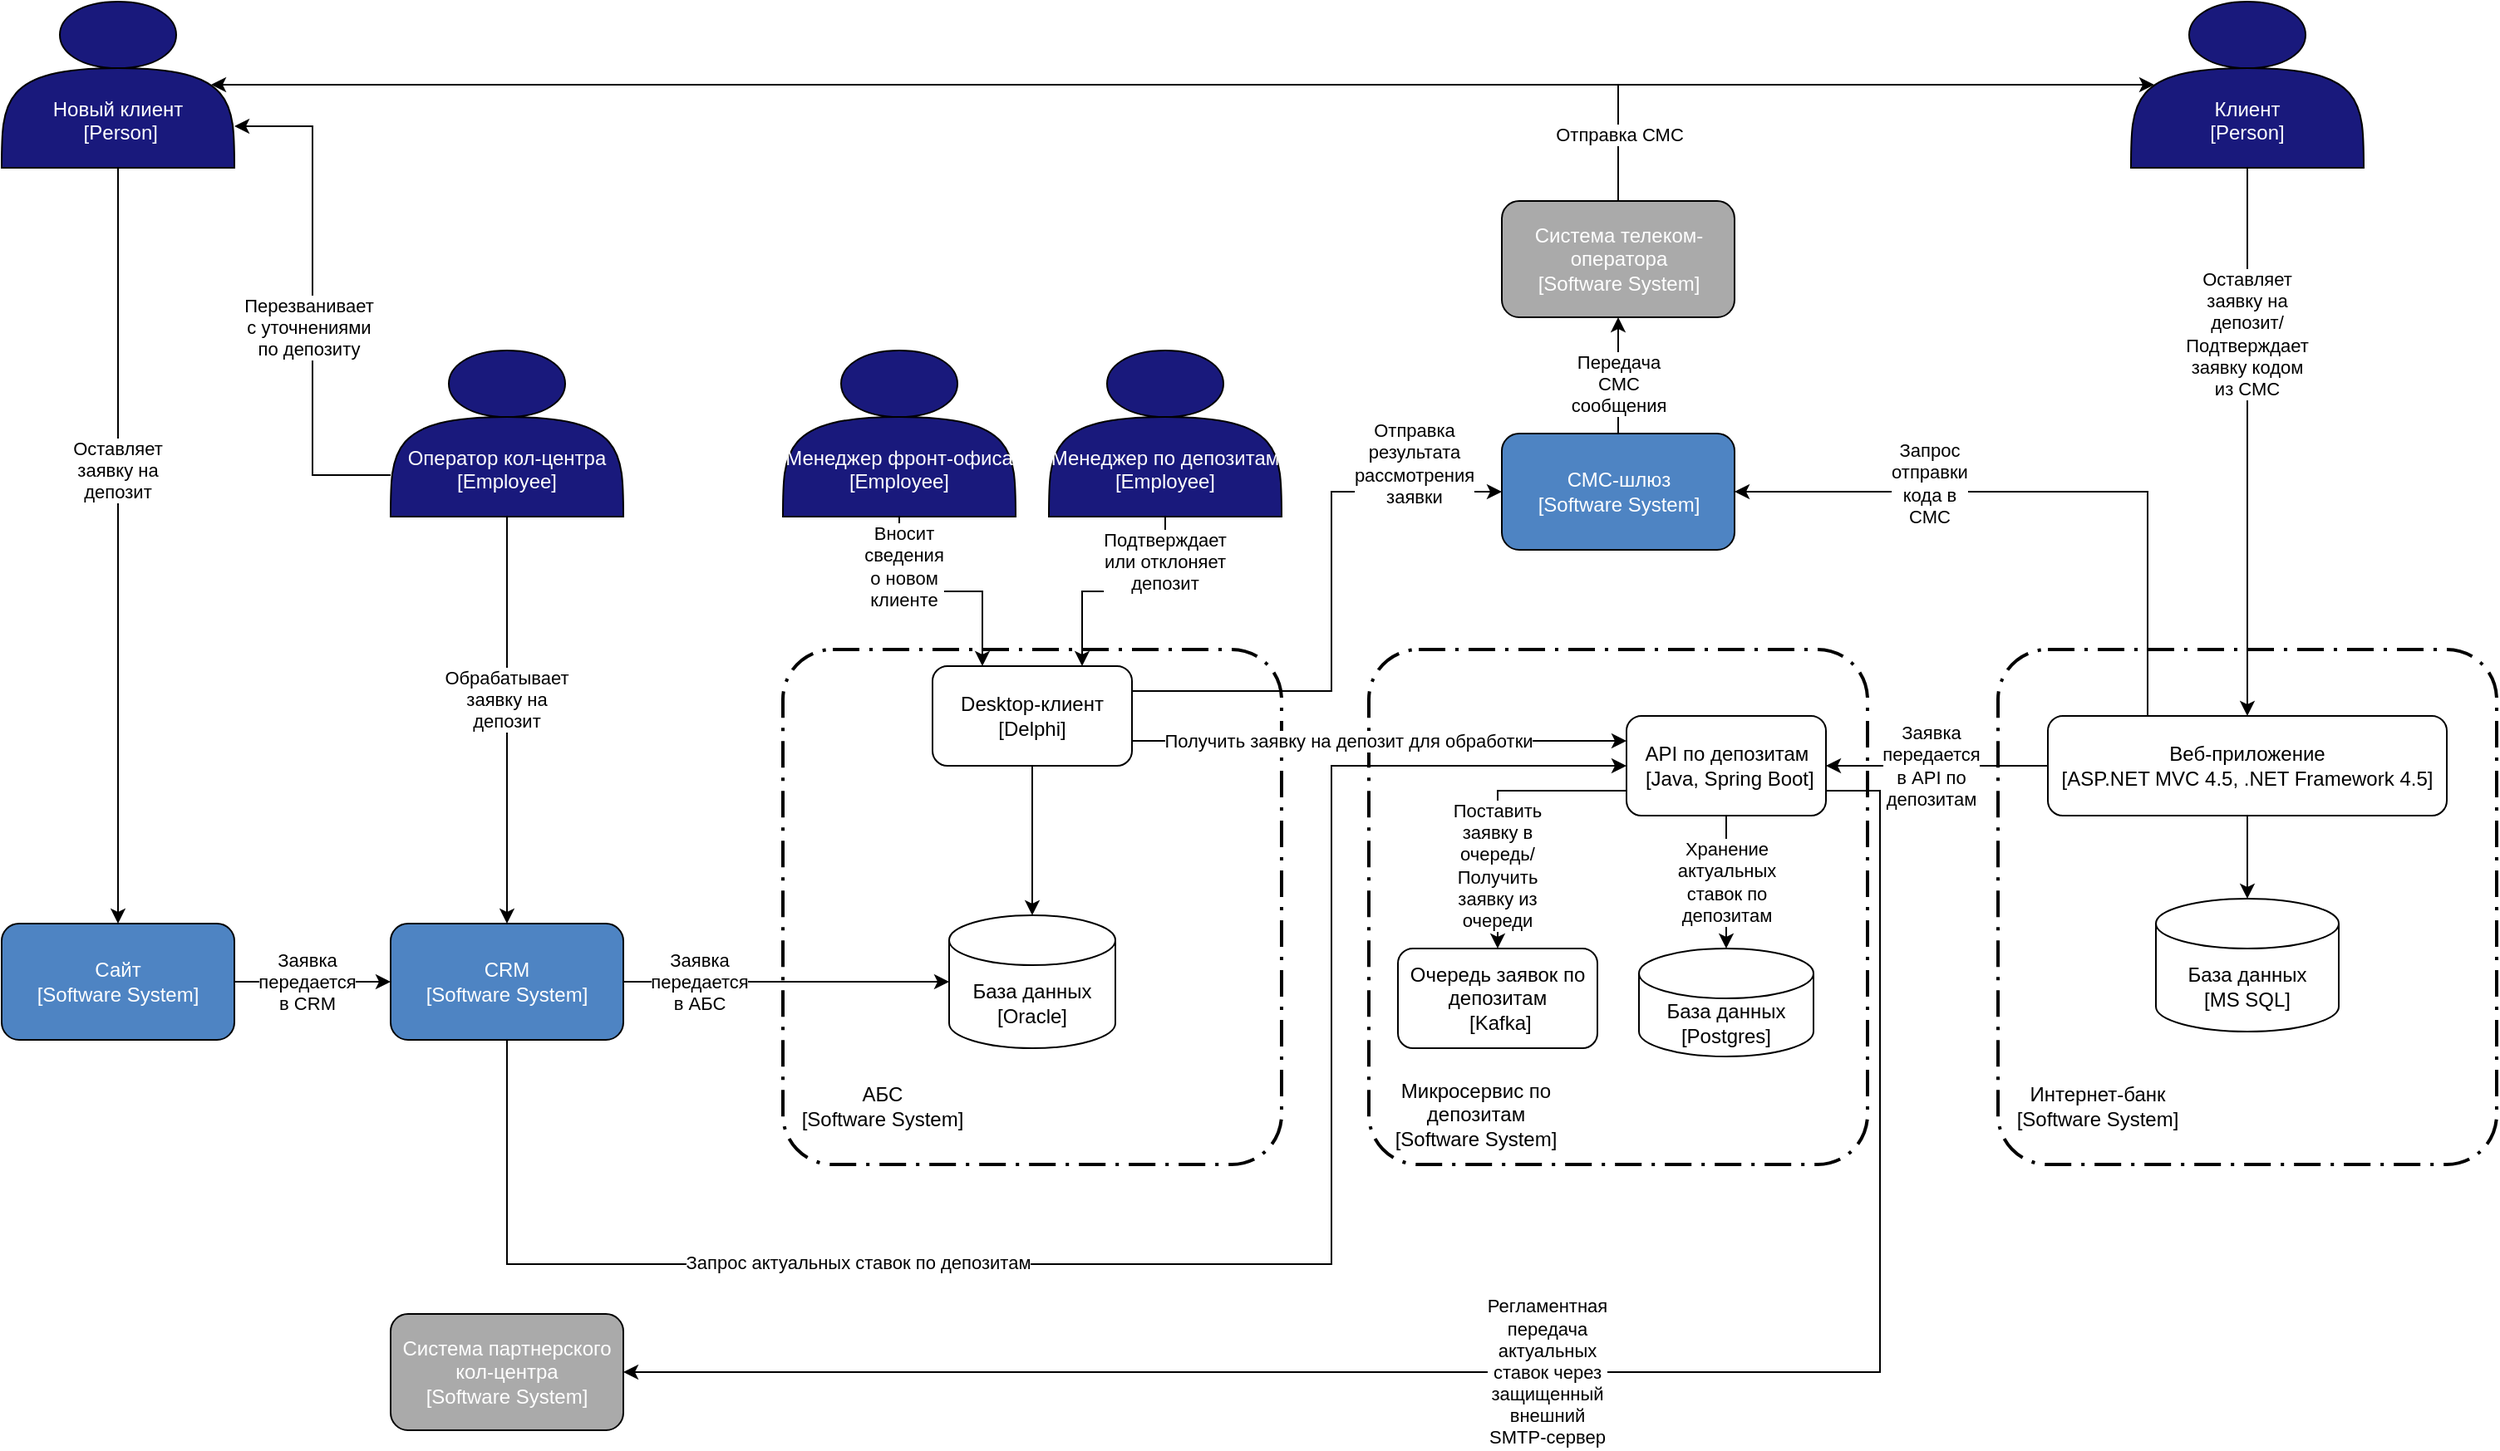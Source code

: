 <mxfile version="27.0.9">
  <diagram name="Страница — 1" id="u2UL2EnWTd_96jANU8_q">
    <mxGraphModel dx="946" dy="621" grid="1" gridSize="10" guides="1" tooltips="1" connect="1" arrows="1" fold="1" page="1" pageScale="1" pageWidth="827" pageHeight="1169" math="0" shadow="0">
      <root>
        <mxCell id="0" />
        <mxCell id="1" parent="0" />
        <mxCell id="VIHfVhViry9cChKEcadO-1" value="" style="points=[[0.25,0,0],[0.5,0,0],[0.75,0,0],[1,0.25,0],[1,0.5,0],[1,0.75,0],[0.75,1,0],[0.5,1,0],[0.25,1,0],[0,0.75,0],[0,0.5,0],[0,0.25,0]];rounded=1;arcSize=10;dashed=1;fillColor=none;gradientColor=none;dashPattern=8 3 1 3;strokeWidth=2;whiteSpace=wrap;html=1;" parent="1" vertex="1">
          <mxGeometry x="510" y="450" width="300" height="310" as="geometry" />
        </mxCell>
        <mxCell id="VIHfVhViry9cChKEcadO-22" value="" style="points=[[0.25,0,0],[0.5,0,0],[0.75,0,0],[1,0.25,0],[1,0.5,0],[1,0.75,0],[0.75,1,0],[0.5,1,0],[0.25,1,0],[0,0.75,0],[0,0.5,0],[0,0.25,0]];rounded=1;arcSize=10;dashed=1;fillColor=none;gradientColor=none;dashPattern=8 3 1 3;strokeWidth=2;whiteSpace=wrap;html=1;" parent="1" vertex="1">
          <mxGeometry x="862.5" y="450" width="300" height="310" as="geometry" />
        </mxCell>
        <mxCell id="7VBXtj8w_6QsdJA1xl57-8" style="edgeStyle=orthogonalEdgeStyle;rounded=0;orthogonalLoop=1;jettySize=auto;html=1;exitX=0.5;exitY=1;exitDx=0;exitDy=0;" parent="1" source="7VBXtj8w_6QsdJA1xl57-1" target="7VBXtj8w_6QsdJA1xl57-6" edge="1">
          <mxGeometry relative="1" as="geometry" />
        </mxCell>
        <mxCell id="7VBXtj8w_6QsdJA1xl57-9" value="Оставляет заявку на депозит" style="edgeLabel;html=1;align=center;verticalAlign=middle;resizable=0;points=[];whiteSpace=wrap;" parent="7VBXtj8w_6QsdJA1xl57-8" vertex="1" connectable="0">
          <mxGeometry x="-0.2" relative="1" as="geometry">
            <mxPoint as="offset" />
          </mxGeometry>
        </mxCell>
        <mxCell id="7VBXtj8w_6QsdJA1xl57-1" value="&lt;div&gt;&lt;br&gt;&lt;/div&gt;&lt;div&gt;&lt;br&gt;&lt;/div&gt;&lt;div&gt;&amp;nbsp;&lt;/div&gt;&lt;div&gt;Новый клиент&lt;br&gt;&amp;nbsp;[Person]&lt;/div&gt;" style="shape=actor;whiteSpace=wrap;html=1;fillColor=#19197C;fontColor=#FFFFFF;" parent="1" vertex="1">
          <mxGeometry x="40" y="60" width="140" height="100" as="geometry" />
        </mxCell>
        <mxCell id="7VBXtj8w_6QsdJA1xl57-10" style="edgeStyle=orthogonalEdgeStyle;rounded=0;orthogonalLoop=1;jettySize=auto;html=1;exitX=0.5;exitY=1;exitDx=0;exitDy=0;entryX=0.5;entryY=0;entryDx=0;entryDy=0;" parent="1" source="7VBXtj8w_6QsdJA1xl57-2" target="VIHfVhViry9cChKEcadO-14" edge="1">
          <mxGeometry relative="1" as="geometry">
            <mxPoint x="980" y="450" as="targetPoint" />
          </mxGeometry>
        </mxCell>
        <mxCell id="7VBXtj8w_6QsdJA1xl57-11" value="Оставляет заявку на депозит/Подтверждает заявку кодом из СМС" style="edgeLabel;html=1;align=center;verticalAlign=middle;resizable=0;points=[];whiteSpace=wrap;" parent="7VBXtj8w_6QsdJA1xl57-10" vertex="1" connectable="0">
          <mxGeometry x="-0.057" y="2" relative="1" as="geometry">
            <mxPoint x="-2" y="-56" as="offset" />
          </mxGeometry>
        </mxCell>
        <mxCell id="7VBXtj8w_6QsdJA1xl57-2" value="&lt;div&gt;&lt;br&gt;&lt;/div&gt;&lt;div&gt;&lt;br&gt;&lt;/div&gt;&lt;div&gt;&lt;br&gt;&lt;/div&gt;&lt;div&gt;Клиент&lt;br&gt;[Person]&lt;/div&gt;" style="shape=actor;whiteSpace=wrap;html=1;fillColor=#19197C;fontColor=#FFFFFF;" parent="1" vertex="1">
          <mxGeometry x="1321" y="60" width="140" height="100" as="geometry" />
        </mxCell>
        <mxCell id="7VBXtj8w_6QsdJA1xl57-17" style="edgeStyle=orthogonalEdgeStyle;rounded=0;orthogonalLoop=1;jettySize=auto;html=1;exitX=0.5;exitY=1;exitDx=0;exitDy=0;entryX=0.5;entryY=0;entryDx=0;entryDy=0;" parent="1" source="7VBXtj8w_6QsdJA1xl57-3" target="7VBXtj8w_6QsdJA1xl57-13" edge="1">
          <mxGeometry relative="1" as="geometry" />
        </mxCell>
        <mxCell id="7VBXtj8w_6QsdJA1xl57-18" value="Обрабатывает заявку на депозит" style="edgeLabel;html=1;align=center;verticalAlign=middle;resizable=0;points=[];whiteSpace=wrap;" parent="7VBXtj8w_6QsdJA1xl57-17" vertex="1" connectable="0">
          <mxGeometry x="-0.164" relative="1" as="geometry">
            <mxPoint y="7" as="offset" />
          </mxGeometry>
        </mxCell>
        <mxCell id="7VBXtj8w_6QsdJA1xl57-27" style="edgeStyle=orthogonalEdgeStyle;rounded=0;orthogonalLoop=1;jettySize=auto;html=1;exitX=0;exitY=0.75;exitDx=0;exitDy=0;entryX=1;entryY=0.75;entryDx=0;entryDy=0;" parent="1" source="7VBXtj8w_6QsdJA1xl57-3" target="7VBXtj8w_6QsdJA1xl57-1" edge="1">
          <mxGeometry relative="1" as="geometry" />
        </mxCell>
        <mxCell id="7VBXtj8w_6QsdJA1xl57-28" value="Перезванивает с уточнениями по депозиту" style="edgeLabel;html=1;align=center;verticalAlign=middle;resizable=0;points=[];whiteSpace=wrap;" parent="7VBXtj8w_6QsdJA1xl57-27" vertex="1" connectable="0">
          <mxGeometry x="-0.105" y="2" relative="1" as="geometry">
            <mxPoint as="offset" />
          </mxGeometry>
        </mxCell>
        <mxCell id="7VBXtj8w_6QsdJA1xl57-3" value="&lt;div&gt;&lt;br&gt;&lt;/div&gt;&lt;div&gt;&lt;br&gt;&lt;/div&gt;&lt;div&gt;&lt;br&gt;&lt;/div&gt;&lt;div&gt;Оператор кол-центра&lt;br&gt;[Employee]&lt;/div&gt;" style="shape=actor;whiteSpace=wrap;html=1;fontColor=#FFFFFF;fillColor=#19197C;" parent="1" vertex="1">
          <mxGeometry x="274" y="270" width="140" height="100" as="geometry" />
        </mxCell>
        <mxCell id="7VBXtj8w_6QsdJA1xl57-20" style="edgeStyle=orthogonalEdgeStyle;rounded=0;orthogonalLoop=1;jettySize=auto;html=1;exitX=0.5;exitY=1;exitDx=0;exitDy=0;entryX=0.25;entryY=0;entryDx=0;entryDy=0;" parent="1" source="7VBXtj8w_6QsdJA1xl57-4" target="VIHfVhViry9cChKEcadO-12" edge="1">
          <mxGeometry relative="1" as="geometry">
            <mxPoint x="535" y="450" as="targetPoint" />
          </mxGeometry>
        </mxCell>
        <mxCell id="7VBXtj8w_6QsdJA1xl57-23" value="Вносит сведения о новом клиенте" style="edgeLabel;html=1;align=center;verticalAlign=middle;resizable=0;points=[];whiteSpace=wrap;" parent="7VBXtj8w_6QsdJA1xl57-20" vertex="1" connectable="0">
          <mxGeometry x="-0.339" y="-1" relative="1" as="geometry">
            <mxPoint x="1" y="-16" as="offset" />
          </mxGeometry>
        </mxCell>
        <mxCell id="7VBXtj8w_6QsdJA1xl57-4" value="&lt;div&gt;&lt;br&gt;&lt;/div&gt;&lt;div&gt;&lt;br&gt;&lt;/div&gt;&lt;div&gt;&lt;br&gt;&lt;/div&gt;&lt;div&gt;Менеджер фронт-офиса&lt;br&gt;[Employee]&lt;/div&gt;" style="shape=actor;whiteSpace=wrap;html=1;fillColor=#19197C;fontColor=#FFFFFF;" parent="1" vertex="1">
          <mxGeometry x="510" y="270" width="140" height="100" as="geometry" />
        </mxCell>
        <mxCell id="7VBXtj8w_6QsdJA1xl57-22" style="edgeStyle=orthogonalEdgeStyle;rounded=0;orthogonalLoop=1;jettySize=auto;html=1;exitX=0.5;exitY=1;exitDx=0;exitDy=0;entryX=0.75;entryY=0;entryDx=0;entryDy=0;" parent="1" source="7VBXtj8w_6QsdJA1xl57-5" target="VIHfVhViry9cChKEcadO-12" edge="1">
          <mxGeometry relative="1" as="geometry">
            <mxPoint x="605" y="450" as="targetPoint" />
          </mxGeometry>
        </mxCell>
        <mxCell id="7VBXtj8w_6QsdJA1xl57-24" value="Подтверждает или отклоняет депозит" style="edgeLabel;html=1;align=center;verticalAlign=middle;resizable=0;points=[];whiteSpace=wrap;" parent="7VBXtj8w_6QsdJA1xl57-22" vertex="1" connectable="0">
          <mxGeometry x="-0.763" y="1" relative="1" as="geometry">
            <mxPoint x="-1" y="10" as="offset" />
          </mxGeometry>
        </mxCell>
        <mxCell id="7VBXtj8w_6QsdJA1xl57-5" value="&lt;div&gt;&lt;br&gt;&lt;/div&gt;&lt;div&gt;&lt;br&gt;&lt;/div&gt;&lt;div&gt;&lt;br&gt;&lt;/div&gt;&lt;div&gt;Менеджер по депозитам&lt;br&gt;[Employee]&lt;/div&gt;" style="shape=actor;whiteSpace=wrap;html=1;fillColor=#19197C;fontColor=#FFFFFF;" parent="1" vertex="1">
          <mxGeometry x="670" y="270" width="140" height="100" as="geometry" />
        </mxCell>
        <mxCell id="7VBXtj8w_6QsdJA1xl57-15" style="edgeStyle=orthogonalEdgeStyle;rounded=0;orthogonalLoop=1;jettySize=auto;html=1;exitX=1;exitY=0.5;exitDx=0;exitDy=0;entryX=0;entryY=0.5;entryDx=0;entryDy=0;" parent="1" source="7VBXtj8w_6QsdJA1xl57-6" target="7VBXtj8w_6QsdJA1xl57-13" edge="1">
          <mxGeometry relative="1" as="geometry" />
        </mxCell>
        <mxCell id="7VBXtj8w_6QsdJA1xl57-16" value="Заявка передается в CRM" style="edgeLabel;html=1;align=center;verticalAlign=middle;resizable=0;points=[];whiteSpace=wrap;" parent="7VBXtj8w_6QsdJA1xl57-15" vertex="1" connectable="0">
          <mxGeometry x="-0.333" y="1" relative="1" as="geometry">
            <mxPoint x="12" y="1" as="offset" />
          </mxGeometry>
        </mxCell>
        <mxCell id="7VBXtj8w_6QsdJA1xl57-6" value="Сайт&lt;br&gt;[Software System]" style="rounded=1;whiteSpace=wrap;html=1;fillColor=#4E84C3;fontColor=#FFFFFF;" parent="1" vertex="1">
          <mxGeometry x="40" y="615" width="140" height="70" as="geometry" />
        </mxCell>
        <mxCell id="7VBXtj8w_6QsdJA1xl57-25" style="edgeStyle=orthogonalEdgeStyle;rounded=0;orthogonalLoop=1;jettySize=auto;html=1;entryX=1;entryY=0.5;entryDx=0;entryDy=0;exitX=0;exitY=0.5;exitDx=0;exitDy=0;" parent="1" source="VIHfVhViry9cChKEcadO-14" target="VIHfVhViry9cChKEcadO-24" edge="1">
          <mxGeometry relative="1" as="geometry">
            <mxPoint x="1080" y="680" as="sourcePoint" />
            <mxPoint x="800" y="485" as="targetPoint" />
            <Array as="points">
              <mxPoint x="1220" y="520" />
              <mxPoint x="1220" y="520" />
            </Array>
          </mxGeometry>
        </mxCell>
        <mxCell id="7VBXtj8w_6QsdJA1xl57-26" value="Заявка передается в API по депозитам" style="edgeLabel;html=1;align=center;verticalAlign=middle;resizable=0;points=[];whiteSpace=wrap;" parent="7VBXtj8w_6QsdJA1xl57-25" vertex="1" connectable="0">
          <mxGeometry x="0.133" y="-3" relative="1" as="geometry">
            <mxPoint x="5" y="3" as="offset" />
          </mxGeometry>
        </mxCell>
        <mxCell id="7VBXtj8w_6QsdJA1xl57-33" style="edgeStyle=orthogonalEdgeStyle;rounded=0;orthogonalLoop=1;jettySize=auto;html=1;exitX=0.25;exitY=0;exitDx=0;exitDy=0;entryX=1;entryY=0.5;entryDx=0;entryDy=0;" parent="1" source="VIHfVhViry9cChKEcadO-14" target="7VBXtj8w_6QsdJA1xl57-29" edge="1">
          <mxGeometry relative="1" as="geometry">
            <mxPoint x="990" y="830" as="sourcePoint" />
            <mxPoint x="800" y="850" as="targetPoint" />
            <Array as="points">
              <mxPoint x="1331" y="355" />
            </Array>
          </mxGeometry>
        </mxCell>
        <mxCell id="7VBXtj8w_6QsdJA1xl57-35" value="Запрос отправки кода в СМС" style="edgeLabel;html=1;align=center;verticalAlign=middle;resizable=0;points=[];whiteSpace=wrap;" parent="7VBXtj8w_6QsdJA1xl57-33" vertex="1" connectable="0">
          <mxGeometry x="-0.676" relative="1" as="geometry">
            <mxPoint x="-131" y="-78" as="offset" />
          </mxGeometry>
        </mxCell>
        <mxCell id="7VBXtj8w_6QsdJA1xl57-30" style="edgeStyle=orthogonalEdgeStyle;rounded=0;orthogonalLoop=1;jettySize=auto;html=1;entryX=0;entryY=0.5;entryDx=0;entryDy=0;exitX=1;exitY=0.25;exitDx=0;exitDy=0;" parent="1" source="VIHfVhViry9cChKEcadO-12" target="7VBXtj8w_6QsdJA1xl57-29" edge="1">
          <mxGeometry relative="1" as="geometry">
            <mxPoint x="570" y="790" as="sourcePoint" />
            <Array as="points">
              <mxPoint x="840" y="475" />
              <mxPoint x="840" y="355" />
            </Array>
          </mxGeometry>
        </mxCell>
        <mxCell id="7VBXtj8w_6QsdJA1xl57-31" value="Отправка результата рассмотрения заявки" style="edgeLabel;html=1;align=center;verticalAlign=middle;resizable=0;points=[];whiteSpace=wrap;" parent="7VBXtj8w_6QsdJA1xl57-30" vertex="1" connectable="0">
          <mxGeometry x="-0.167" y="3" relative="1" as="geometry">
            <mxPoint x="53" y="-115" as="offset" />
          </mxGeometry>
        </mxCell>
        <mxCell id="7VBXtj8w_6QsdJA1xl57-19" style="edgeStyle=orthogonalEdgeStyle;rounded=0;orthogonalLoop=1;jettySize=auto;html=1;exitX=1;exitY=0.5;exitDx=0;exitDy=0;entryX=0;entryY=0.5;entryDx=0;entryDy=0;entryPerimeter=0;" parent="1" source="7VBXtj8w_6QsdJA1xl57-13" target="VIHfVhViry9cChKEcadO-13" edge="1">
          <mxGeometry relative="1" as="geometry">
            <mxPoint x="414" y="690" as="sourcePoint" />
            <mxPoint x="500" y="570" as="targetPoint" />
          </mxGeometry>
        </mxCell>
        <mxCell id="7VBXtj8w_6QsdJA1xl57-21" value="Заявка передается в АБС" style="edgeLabel;html=1;align=center;verticalAlign=middle;resizable=0;points=[];whiteSpace=wrap;" parent="7VBXtj8w_6QsdJA1xl57-19" vertex="1" connectable="0">
          <mxGeometry y="1" relative="1" as="geometry">
            <mxPoint x="-52" y="1" as="offset" />
          </mxGeometry>
        </mxCell>
        <mxCell id="8XEOSdTNS2jKe0B6ZMab-3" style="edgeStyle=orthogonalEdgeStyle;rounded=0;orthogonalLoop=1;jettySize=auto;html=1;exitX=0.5;exitY=1;exitDx=0;exitDy=0;entryX=0;entryY=0.5;entryDx=0;entryDy=0;" parent="1" source="7VBXtj8w_6QsdJA1xl57-13" target="VIHfVhViry9cChKEcadO-24" edge="1">
          <mxGeometry relative="1" as="geometry">
            <Array as="points">
              <mxPoint x="344" y="820" />
              <mxPoint x="840" y="820" />
              <mxPoint x="840" y="520" />
            </Array>
          </mxGeometry>
        </mxCell>
        <mxCell id="8XEOSdTNS2jKe0B6ZMab-4" value="Запрос актуальных ставок по депозитам" style="edgeLabel;html=1;align=center;verticalAlign=middle;resizable=0;points=[];" parent="8XEOSdTNS2jKe0B6ZMab-3" vertex="1" connectable="0">
          <mxGeometry x="-0.376" y="1" relative="1" as="geometry">
            <mxPoint as="offset" />
          </mxGeometry>
        </mxCell>
        <mxCell id="7VBXtj8w_6QsdJA1xl57-13" value="CRM&lt;div&gt;[Software System]&lt;/div&gt;" style="rounded=1;whiteSpace=wrap;html=1;fillColor=#4E84C3;fontColor=#FFFFFF;" parent="1" vertex="1">
          <mxGeometry x="274" y="615" width="140" height="70" as="geometry" />
        </mxCell>
        <mxCell id="7VBXtj8w_6QsdJA1xl57-37" style="edgeStyle=orthogonalEdgeStyle;rounded=0;orthogonalLoop=1;jettySize=auto;html=1;exitX=0.5;exitY=0;exitDx=0;exitDy=0;entryX=0.5;entryY=1;entryDx=0;entryDy=0;" parent="1" source="7VBXtj8w_6QsdJA1xl57-29" target="7VBXtj8w_6QsdJA1xl57-36" edge="1">
          <mxGeometry relative="1" as="geometry" />
        </mxCell>
        <mxCell id="7VBXtj8w_6QsdJA1xl57-38" value="Передача СМС сообщения" style="edgeLabel;html=1;align=center;verticalAlign=middle;resizable=0;points=[];whiteSpace=wrap;" parent="7VBXtj8w_6QsdJA1xl57-37" vertex="1" connectable="0">
          <mxGeometry x="-0.371" relative="1" as="geometry">
            <mxPoint y="-8" as="offset" />
          </mxGeometry>
        </mxCell>
        <mxCell id="7VBXtj8w_6QsdJA1xl57-39" style="edgeStyle=orthogonalEdgeStyle;rounded=0;orthogonalLoop=1;jettySize=auto;html=1;entryX=0.1;entryY=0.5;entryDx=0;entryDy=0;exitX=0.5;exitY=0;exitDx=0;exitDy=0;entryPerimeter=0;" parent="1" source="7VBXtj8w_6QsdJA1xl57-36" target="7VBXtj8w_6QsdJA1xl57-2" edge="1">
          <mxGeometry relative="1" as="geometry">
            <Array as="points">
              <mxPoint x="1013" y="110" />
            </Array>
            <mxPoint x="730" y="960" as="sourcePoint" />
          </mxGeometry>
        </mxCell>
        <mxCell id="7VBXtj8w_6QsdJA1xl57-40" style="edgeStyle=orthogonalEdgeStyle;rounded=0;orthogonalLoop=1;jettySize=auto;html=1;exitX=0.5;exitY=0;exitDx=0;exitDy=0;entryX=0.9;entryY=0.5;entryDx=0;entryDy=0;entryPerimeter=0;" parent="1" source="7VBXtj8w_6QsdJA1xl57-36" target="7VBXtj8w_6QsdJA1xl57-1" edge="1">
          <mxGeometry relative="1" as="geometry">
            <Array as="points">
              <mxPoint x="1013" y="110" />
            </Array>
          </mxGeometry>
        </mxCell>
        <mxCell id="7VBXtj8w_6QsdJA1xl57-41" value="Отправка СМС" style="edgeLabel;html=1;align=center;verticalAlign=middle;resizable=0;points=[];" parent="7VBXtj8w_6QsdJA1xl57-40" vertex="1" connectable="0">
          <mxGeometry x="-0.636" y="-1" relative="1" as="geometry">
            <mxPoint x="97" y="31" as="offset" />
          </mxGeometry>
        </mxCell>
        <mxCell id="7VBXtj8w_6QsdJA1xl57-36" value="Система телеком-оператора&lt;div&gt;[Software System]&lt;/div&gt;" style="rounded=1;whiteSpace=wrap;html=1;fillColor=#AAAAAA;fontColor=#FFFFFF;" parent="1" vertex="1">
          <mxGeometry x="942.5" y="180" width="140" height="70" as="geometry" />
        </mxCell>
        <mxCell id="VIHfVhViry9cChKEcadO-6" value="" style="group" parent="1" vertex="1" connectable="0">
          <mxGeometry x="1241" y="450" width="300" height="310" as="geometry" />
        </mxCell>
        <mxCell id="VIHfVhViry9cChKEcadO-3" value="" style="points=[[0.25,0,0],[0.5,0,0],[0.75,0,0],[1,0.25,0],[1,0.5,0],[1,0.75,0],[0.75,1,0],[0.5,1,0],[0.25,1,0],[0,0.75,0],[0,0.5,0],[0,0.25,0]];rounded=1;arcSize=10;dashed=1;fillColor=none;gradientColor=none;dashPattern=8 3 1 3;strokeWidth=2;whiteSpace=wrap;html=1;" parent="VIHfVhViry9cChKEcadO-6" vertex="1">
          <mxGeometry width="300" height="310" as="geometry" />
        </mxCell>
        <mxCell id="VIHfVhViry9cChKEcadO-4" value="Интернет-банк&lt;br&gt;[Software System]" style="text;html=1;strokeColor=none;fillColor=none;align=center;verticalAlign=middle;whiteSpace=wrap;rounded=0;" parent="VIHfVhViry9cChKEcadO-6" vertex="1">
          <mxGeometry x="10" y="260" width="100" height="30" as="geometry" />
        </mxCell>
        <mxCell id="VIHfVhViry9cChKEcadO-14" value="Веб-приложение&lt;br&gt;[ASP.NET MVC 4.5, .NET Framework 4.5]" style="rounded=1;whiteSpace=wrap;html=1;" parent="VIHfVhViry9cChKEcadO-6" vertex="1">
          <mxGeometry x="30" y="40" width="240" height="60" as="geometry" />
        </mxCell>
        <mxCell id="VIHfVhViry9cChKEcadO-16" value="База данных&lt;br&gt;[MS SQL]" style="shape=cylinder3;whiteSpace=wrap;html=1;boundedLbl=1;backgroundOutline=1;size=15;" parent="VIHfVhViry9cChKEcadO-6" vertex="1">
          <mxGeometry x="95" y="150" width="110" height="80" as="geometry" />
        </mxCell>
        <mxCell id="VIHfVhViry9cChKEcadO-18" style="edgeStyle=orthogonalEdgeStyle;rounded=0;orthogonalLoop=1;jettySize=auto;html=1;exitX=0.5;exitY=1;exitDx=0;exitDy=0;entryX=0.5;entryY=0;entryDx=0;entryDy=0;entryPerimeter=0;" parent="VIHfVhViry9cChKEcadO-6" source="VIHfVhViry9cChKEcadO-14" target="VIHfVhViry9cChKEcadO-16" edge="1">
          <mxGeometry relative="1" as="geometry" />
        </mxCell>
        <mxCell id="7VBXtj8w_6QsdJA1xl57-29" value="СМС-шлюз&lt;div&gt;[Software System]&lt;/div&gt;" style="rounded=1;whiteSpace=wrap;html=1;fillColor=#4E84C3;fontColor=#FFFFFF;" parent="1" vertex="1">
          <mxGeometry x="942.5" y="320" width="140" height="70" as="geometry" />
        </mxCell>
        <mxCell id="VIHfVhViry9cChKEcadO-35" style="edgeStyle=orthogonalEdgeStyle;rounded=0;orthogonalLoop=1;jettySize=auto;html=1;exitX=1;exitY=0.75;exitDx=0;exitDy=0;entryX=0;entryY=0.25;entryDx=0;entryDy=0;" parent="1" source="VIHfVhViry9cChKEcadO-12" target="VIHfVhViry9cChKEcadO-24" edge="1">
          <mxGeometry relative="1" as="geometry">
            <mxPoint x="826" y="650" as="targetPoint" />
            <Array as="points">
              <mxPoint x="780" y="505" />
              <mxPoint x="780" y="505" />
            </Array>
          </mxGeometry>
        </mxCell>
        <mxCell id="VIHfVhViry9cChKEcadO-39" value="Получить заявку на депозит для обработки" style="edgeLabel;html=1;align=center;verticalAlign=middle;resizable=0;points=[];" parent="VIHfVhViry9cChKEcadO-35" vertex="1" connectable="0">
          <mxGeometry x="-0.168" relative="1" as="geometry">
            <mxPoint x="6" as="offset" />
          </mxGeometry>
        </mxCell>
        <mxCell id="VIHfVhViry9cChKEcadO-37" style="edgeStyle=orthogonalEdgeStyle;rounded=0;orthogonalLoop=1;jettySize=auto;html=1;exitX=0;exitY=0.75;exitDx=0;exitDy=0;entryX=0.5;entryY=0;entryDx=0;entryDy=0;" parent="1" source="VIHfVhViry9cChKEcadO-24" target="VIHfVhViry9cChKEcadO-36" edge="1">
          <mxGeometry relative="1" as="geometry" />
        </mxCell>
        <mxCell id="VIHfVhViry9cChKEcadO-38" value="Поставить заявку в очередь/Получить заявку из очереди" style="edgeLabel;html=1;align=center;verticalAlign=middle;resizable=0;points=[];whiteSpace=wrap;" parent="VIHfVhViry9cChKEcadO-37" vertex="1" connectable="0">
          <mxGeometry x="0.131" y="-4" relative="1" as="geometry">
            <mxPoint x="4" y="25" as="offset" />
          </mxGeometry>
        </mxCell>
        <mxCell id="8XEOSdTNS2jKe0B6ZMab-5" style="edgeStyle=orthogonalEdgeStyle;rounded=0;orthogonalLoop=1;jettySize=auto;html=1;exitX=1;exitY=0.75;exitDx=0;exitDy=0;entryX=1;entryY=0.5;entryDx=0;entryDy=0;" parent="1" source="VIHfVhViry9cChKEcadO-24" target="8XEOSdTNS2jKe0B6ZMab-6" edge="1">
          <mxGeometry relative="1" as="geometry">
            <mxPoint x="1180" y="910" as="targetPoint" />
            <Array as="points">
              <mxPoint x="1170" y="535" />
              <mxPoint x="1170" y="885" />
            </Array>
          </mxGeometry>
        </mxCell>
        <mxCell id="8XEOSdTNS2jKe0B6ZMab-7" value="Регламентная передача актуальных ставок через защищенный внешний SMTP-сервер" style="edgeLabel;html=1;align=center;verticalAlign=middle;resizable=0;points=[];whiteSpace=wrap;" parent="8XEOSdTNS2jKe0B6ZMab-5" vertex="1" connectable="0">
          <mxGeometry x="0.647" y="-1" relative="1" as="geometry">
            <mxPoint x="355" y="1" as="offset" />
          </mxGeometry>
        </mxCell>
        <mxCell id="VIHfVhViry9cChKEcadO-24" value="API по депозитам&lt;br&gt;&amp;nbsp;[Java, Spring Boot]" style="rounded=1;whiteSpace=wrap;html=1;" parent="1" vertex="1">
          <mxGeometry x="1017.5" y="490" width="120" height="60" as="geometry" />
        </mxCell>
        <mxCell id="VIHfVhViry9cChKEcadO-25" value="База данных&lt;br&gt;[Postgres]" style="shape=cylinder3;whiteSpace=wrap;html=1;boundedLbl=1;backgroundOutline=1;size=15;" parent="1" vertex="1">
          <mxGeometry x="1025" y="630" width="105" height="65" as="geometry" />
        </mxCell>
        <mxCell id="VIHfVhViry9cChKEcadO-23" value="Микросервис по депозитам&lt;br&gt;[Software System]" style="text;html=1;strokeColor=none;fillColor=none;align=center;verticalAlign=middle;whiteSpace=wrap;rounded=0;" parent="1" vertex="1">
          <mxGeometry x="871.5" y="715" width="110" height="30" as="geometry" />
        </mxCell>
        <mxCell id="VIHfVhViry9cChKEcadO-34" style="edgeStyle=orthogonalEdgeStyle;rounded=0;orthogonalLoop=1;jettySize=auto;html=1;exitX=0.5;exitY=1;exitDx=0;exitDy=0;entryX=0.5;entryY=0;entryDx=0;entryDy=0;entryPerimeter=0;" parent="1" source="VIHfVhViry9cChKEcadO-24" target="VIHfVhViry9cChKEcadO-25" edge="1">
          <mxGeometry relative="1" as="geometry" />
        </mxCell>
        <mxCell id="INtQ6rTuRPpZIDLdK7yQ-1" value="Хранение актуальных ставок по депозитам" style="edgeLabel;html=1;align=center;verticalAlign=middle;resizable=0;points=[];whiteSpace=wrap;" vertex="1" connectable="0" parent="VIHfVhViry9cChKEcadO-34">
          <mxGeometry x="-0.225" y="2" relative="1" as="geometry">
            <mxPoint x="-2" y="9" as="offset" />
          </mxGeometry>
        </mxCell>
        <mxCell id="VIHfVhViry9cChKEcadO-10" value="АБС&lt;br&gt;[Software System]" style="text;html=1;align=center;verticalAlign=middle;whiteSpace=wrap;rounded=0;" parent="1" vertex="1">
          <mxGeometry x="520" y="710" width="100" height="30" as="geometry" />
        </mxCell>
        <mxCell id="VIHfVhViry9cChKEcadO-12" value="Desktop-клиент&lt;br&gt;[Delphi]" style="rounded=1;whiteSpace=wrap;html=1;" parent="1" vertex="1">
          <mxGeometry x="600" y="460" width="120" height="60" as="geometry" />
        </mxCell>
        <mxCell id="VIHfVhViry9cChKEcadO-17" style="edgeStyle=orthogonalEdgeStyle;rounded=0;orthogonalLoop=1;jettySize=auto;html=1;exitX=0.5;exitY=1;exitDx=0;exitDy=0;entryX=0.5;entryY=0;entryDx=0;entryDy=0;entryPerimeter=0;" parent="1" source="VIHfVhViry9cChKEcadO-12" target="VIHfVhViry9cChKEcadO-13" edge="1">
          <mxGeometry relative="1" as="geometry" />
        </mxCell>
        <mxCell id="VIHfVhViry9cChKEcadO-13" value="База данных&lt;br&gt;[Oracle]" style="shape=cylinder3;whiteSpace=wrap;html=1;boundedLbl=1;backgroundOutline=1;size=15;" parent="1" vertex="1">
          <mxGeometry x="610" y="610" width="100" height="80" as="geometry" />
        </mxCell>
        <mxCell id="VIHfVhViry9cChKEcadO-36" value="Очередь заявок по депозитам&lt;br&gt;&amp;nbsp;[Kafka]" style="rounded=1;whiteSpace=wrap;html=1;" parent="1" vertex="1">
          <mxGeometry x="880" y="630" width="120" height="60" as="geometry" />
        </mxCell>
        <mxCell id="8XEOSdTNS2jKe0B6ZMab-6" value="Система партнерского кол-центра&lt;div&gt;[Software System]&lt;/div&gt;" style="rounded=1;whiteSpace=wrap;html=1;fillColor=#AAAAAA;fontColor=#FFFFFF;" parent="1" vertex="1">
          <mxGeometry x="274" y="850" width="140" height="70" as="geometry" />
        </mxCell>
      </root>
    </mxGraphModel>
  </diagram>
</mxfile>
